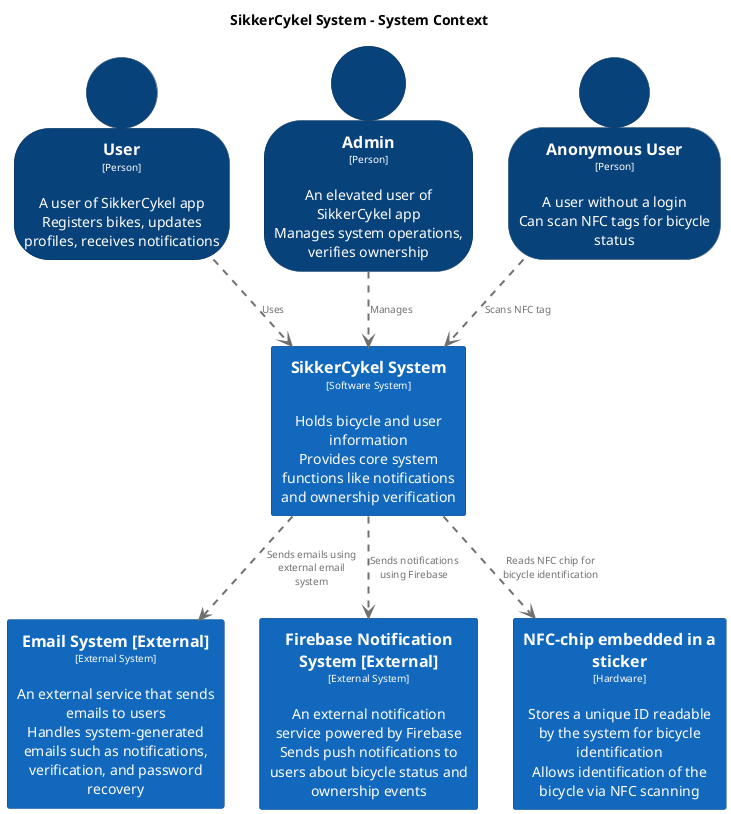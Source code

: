 @startuml
set separator none
title SikkerCykel System - System Context

top to bottom direction

skinparam {
  arrowFontSize 10
  defaultTextAlignment center
  wrapWidth 200
  maxMessageSize 100
}

hide stereotype

skinparam person<<Admin>> {
  BackgroundColor #08427b
  FontColor #ffffff
  BorderColor #052e56
  shadowing false
}
skinparam person<<AnonymousUser>> {
  BackgroundColor #08427b
  FontColor #ffffff
  BorderColor #052e56
  shadowing false
}
skinparam rectangle<<ExternalSystem>> {
  BackgroundColor #1168bd
  FontColor #ffffff
  BorderColor #0b4884
  shadowing false
}
skinparam rectangle<<SikkerCykelSystem>> {
  BackgroundColor #1168bd
  FontColor #ffffff
  BorderColor #0b4884
  shadowing false
}
skinparam person<<User>> {
  BackgroundColor #08427b
  FontColor #ffffff
  BorderColor #052e56
  shadowing false
}

person "==User\n<size:10>[Person]</size>\n\nA user of SikkerCykel app\nRegisters bikes, updates profiles, receives notifications" <<User>> as User
person "==Admin\n<size:10>[Person]</size>\n\nAn elevated user of SikkerCykel app\nManages system operations, verifies ownership" <<Admin>> as Admin
person "==Anonymous User\n<size:10>[Person]</size>\n\nA user without a login\nCan scan NFC tags for bicycle status" <<AnonymousUser>> as AnonymousUser

rectangle "==SikkerCykel System\n<size:10>[Software System]</size>\n\nHolds bicycle and user information\nProvides core system functions like notifications and ownership verification" <<SikkerCykelSystem>> as SikkerCykelSystem

rectangle "==Email System [External]\n<size:10>[External System]</size>\n\nAn external service that sends emails to users\nHandles system-generated emails such as notifications, verification, and password recovery" <<ExternalSystem>> as Email

rectangle "==Firebase Notification System [External]\n<size:10>[External System]</size>\n\nAn external notification service powered by Firebase\nSends push notifications to users about bicycle status and ownership events" <<ExternalSystem>> as Firebase

rectangle "==NFC-chip embedded in a sticker\n<size:10>[Hardware]</size>\n\nStores a unique ID readable by the system for bicycle identification\nAllows identification of the bicycle via NFC scanning" <<ExternalSystem>> as NFCchipinbeddedinasticker

AnonymousUser .[#707070,thickness=2].> SikkerCykelSystem : "<color:#707070>Scans NFC tag"
Admin .[#707070,thickness=2].> SikkerCykelSystem : "<color:#707070>Manages"
SikkerCykelSystem .[#707070,thickness=2].> Email : "<color:#707070>Sends emails using external email system"
SikkerCykelSystem .[#707070,thickness=2].> Firebase : "<color:#707070>Sends notifications using Firebase"
SikkerCykelSystem .[#707070,thickness=2].> NFCchipinbeddedinasticker : "<color:#707070>Reads NFC chip for bicycle identification"
User .[#707070,thickness=2].> SikkerCykelSystem : "<color:#707070>Uses"
@enduml
